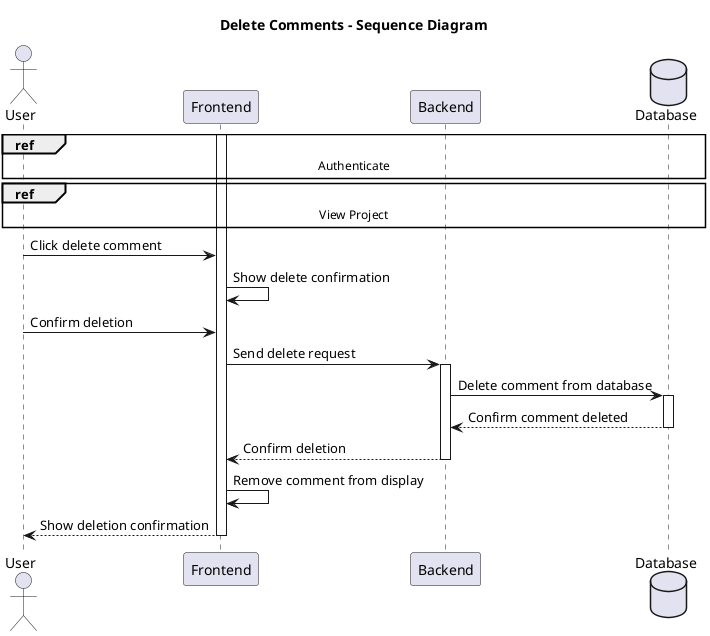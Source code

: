@startuml
title Delete Comments - Sequence Diagram

actor User
participant Frontend
participant Backend
database Database

ref over User, Database: Authenticate

ref over User, Database: View Project

activate Frontend

User -> Frontend: Click delete comment
Frontend -> Frontend: Show delete confirmation

User -> Frontend: Confirm deletion

Frontend -> Backend: Send delete request
activate Backend

Backend -> Database: Delete comment from database
activate Database
Database --> Backend: Confirm comment deleted
deactivate Database

Backend --> Frontend: Confirm deletion
deactivate Backend

Frontend -> Frontend: Remove comment from display
Frontend --> User: Show deletion confirmation
deactivate Frontend

@enduml